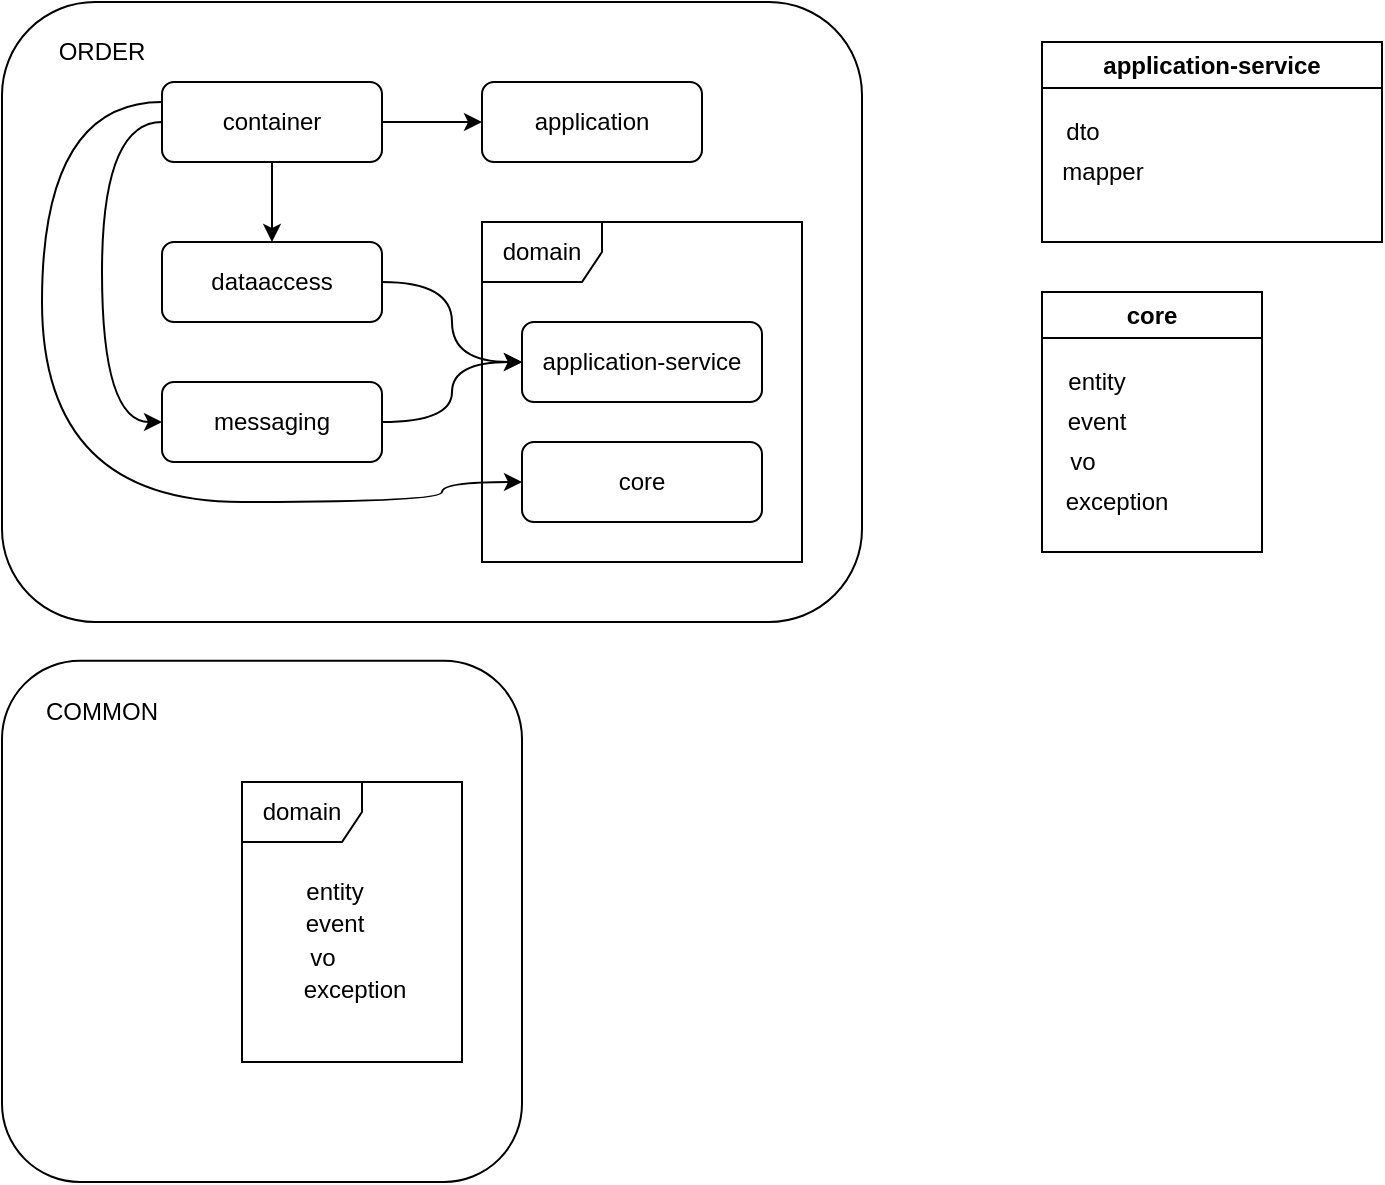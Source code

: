 <mxfile version="24.7.12">
  <diagram name="Page-1" id="0AuIlFrA3qtSqBh9HYX_">
    <mxGraphModel dx="1191" dy="601" grid="1" gridSize="10" guides="1" tooltips="1" connect="1" arrows="1" fold="1" page="1" pageScale="1" pageWidth="1654" pageHeight="1169" math="0" shadow="0">
      <root>
        <mxCell id="0" />
        <mxCell id="1" parent="0" />
        <mxCell id="QpL09bA1ULidEtYgjBEw-20" value="application-service" style="swimlane;whiteSpace=wrap;html=1;" vertex="1" parent="1">
          <mxGeometry x="540" y="30" width="170" height="100" as="geometry" />
        </mxCell>
        <mxCell id="QpL09bA1ULidEtYgjBEw-21" value="dto" style="text;html=1;align=center;verticalAlign=middle;resizable=0;points=[];autosize=1;strokeColor=none;fillColor=none;" vertex="1" parent="QpL09bA1ULidEtYgjBEw-20">
          <mxGeometry y="30" width="40" height="30" as="geometry" />
        </mxCell>
        <mxCell id="QpL09bA1ULidEtYgjBEw-23" value="mapper" style="text;html=1;align=center;verticalAlign=middle;resizable=0;points=[];autosize=1;strokeColor=none;fillColor=none;" vertex="1" parent="QpL09bA1ULidEtYgjBEw-20">
          <mxGeometry y="50" width="60" height="30" as="geometry" />
        </mxCell>
        <mxCell id="QpL09bA1ULidEtYgjBEw-24" value="core" style="swimlane;whiteSpace=wrap;html=1;" vertex="1" parent="1">
          <mxGeometry x="540" y="155" width="110" height="130" as="geometry" />
        </mxCell>
        <mxCell id="QpL09bA1ULidEtYgjBEw-25" value="entity" style="text;html=1;align=center;verticalAlign=middle;resizable=0;points=[];autosize=1;strokeColor=none;fillColor=none;" vertex="1" parent="QpL09bA1ULidEtYgjBEw-24">
          <mxGeometry x="2" y="30" width="50" height="30" as="geometry" />
        </mxCell>
        <mxCell id="QpL09bA1ULidEtYgjBEw-26" value="event" style="text;html=1;align=center;verticalAlign=middle;resizable=0;points=[];autosize=1;strokeColor=none;fillColor=none;" vertex="1" parent="QpL09bA1ULidEtYgjBEw-24">
          <mxGeometry x="2" y="50" width="50" height="30" as="geometry" />
        </mxCell>
        <mxCell id="QpL09bA1ULidEtYgjBEw-28" value="vo" style="text;html=1;align=center;verticalAlign=middle;resizable=0;points=[];autosize=1;strokeColor=none;fillColor=none;" vertex="1" parent="QpL09bA1ULidEtYgjBEw-24">
          <mxGeometry y="70" width="40" height="30" as="geometry" />
        </mxCell>
        <mxCell id="QpL09bA1ULidEtYgjBEw-29" value="exception" style="text;html=1;align=center;verticalAlign=middle;resizable=0;points=[];autosize=1;strokeColor=none;fillColor=none;" vertex="1" parent="QpL09bA1ULidEtYgjBEw-24">
          <mxGeometry x="2" y="90" width="70" height="30" as="geometry" />
        </mxCell>
        <mxCell id="QpL09bA1ULidEtYgjBEw-41" value="" style="rounded=1;whiteSpace=wrap;html=1;" vertex="1" parent="1">
          <mxGeometry x="20" y="10" width="430" height="310" as="geometry" />
        </mxCell>
        <mxCell id="QpL09bA1ULidEtYgjBEw-12" style="edgeStyle=orthogonalEdgeStyle;rounded=0;orthogonalLoop=1;jettySize=auto;html=1;exitX=1;exitY=0.5;exitDx=0;exitDy=0;" edge="1" parent="1" source="QpL09bA1ULidEtYgjBEw-1" target="QpL09bA1ULidEtYgjBEw-3">
          <mxGeometry relative="1" as="geometry" />
        </mxCell>
        <mxCell id="QpL09bA1ULidEtYgjBEw-13" value="" style="edgeStyle=orthogonalEdgeStyle;rounded=0;orthogonalLoop=1;jettySize=auto;html=1;" edge="1" parent="1" source="QpL09bA1ULidEtYgjBEw-1" target="QpL09bA1ULidEtYgjBEw-4">
          <mxGeometry relative="1" as="geometry" />
        </mxCell>
        <mxCell id="QpL09bA1ULidEtYgjBEw-14" style="edgeStyle=orthogonalEdgeStyle;rounded=0;orthogonalLoop=1;jettySize=auto;html=1;exitX=0;exitY=0.5;exitDx=0;exitDy=0;curved=1;entryX=0;entryY=0.5;entryDx=0;entryDy=0;" edge="1" parent="1" source="QpL09bA1ULidEtYgjBEw-1" target="QpL09bA1ULidEtYgjBEw-5">
          <mxGeometry relative="1" as="geometry">
            <Array as="points">
              <mxPoint x="70" y="70" />
              <mxPoint x="70" y="220" />
            </Array>
          </mxGeometry>
        </mxCell>
        <mxCell id="QpL09bA1ULidEtYgjBEw-18" style="edgeStyle=orthogonalEdgeStyle;rounded=0;orthogonalLoop=1;jettySize=auto;html=1;exitX=0;exitY=0.5;exitDx=0;exitDy=0;curved=1;" edge="1" parent="1">
          <mxGeometry relative="1" as="geometry">
            <mxPoint x="100" y="60" as="sourcePoint" />
            <mxPoint x="280" y="250" as="targetPoint" />
            <Array as="points">
              <mxPoint x="40" y="60" />
              <mxPoint x="40" y="260" />
              <mxPoint x="240" y="260" />
              <mxPoint x="240" y="250" />
            </Array>
          </mxGeometry>
        </mxCell>
        <mxCell id="QpL09bA1ULidEtYgjBEw-1" value="container" style="rounded=1;whiteSpace=wrap;html=1;" vertex="1" parent="1">
          <mxGeometry x="100" y="50" width="110" height="40" as="geometry" />
        </mxCell>
        <mxCell id="QpL09bA1ULidEtYgjBEw-3" value="application" style="rounded=1;whiteSpace=wrap;html=1;" vertex="1" parent="1">
          <mxGeometry x="260" y="50" width="110" height="40" as="geometry" />
        </mxCell>
        <mxCell id="QpL09bA1ULidEtYgjBEw-16" style="edgeStyle=orthogonalEdgeStyle;rounded=0;orthogonalLoop=1;jettySize=auto;html=1;exitX=1;exitY=0.5;exitDx=0;exitDy=0;entryX=0;entryY=0.5;entryDx=0;entryDy=0;curved=1;" edge="1" parent="1" source="QpL09bA1ULidEtYgjBEw-4" target="QpL09bA1ULidEtYgjBEw-8">
          <mxGeometry relative="1" as="geometry" />
        </mxCell>
        <mxCell id="QpL09bA1ULidEtYgjBEw-4" value="dataaccess" style="rounded=1;whiteSpace=wrap;html=1;" vertex="1" parent="1">
          <mxGeometry x="100" y="130" width="110" height="40" as="geometry" />
        </mxCell>
        <mxCell id="QpL09bA1ULidEtYgjBEw-17" style="edgeStyle=orthogonalEdgeStyle;rounded=0;orthogonalLoop=1;jettySize=auto;html=1;exitX=1;exitY=0.5;exitDx=0;exitDy=0;curved=1;entryX=0;entryY=0.5;entryDx=0;entryDy=0;" edge="1" parent="1" source="QpL09bA1ULidEtYgjBEw-5" target="QpL09bA1ULidEtYgjBEw-8">
          <mxGeometry relative="1" as="geometry" />
        </mxCell>
        <mxCell id="QpL09bA1ULidEtYgjBEw-5" value="messaging" style="rounded=1;whiteSpace=wrap;html=1;" vertex="1" parent="1">
          <mxGeometry x="100" y="200" width="110" height="40" as="geometry" />
        </mxCell>
        <mxCell id="QpL09bA1ULidEtYgjBEw-11" value="" style="group" vertex="1" connectable="0" parent="1">
          <mxGeometry x="260" y="120" width="160" height="170" as="geometry" />
        </mxCell>
        <mxCell id="QpL09bA1ULidEtYgjBEw-7" value="core" style="rounded=1;whiteSpace=wrap;html=1;" vertex="1" parent="QpL09bA1ULidEtYgjBEw-11">
          <mxGeometry x="20" y="110" width="120" height="40" as="geometry" />
        </mxCell>
        <mxCell id="QpL09bA1ULidEtYgjBEw-8" value="application-service" style="rounded=1;whiteSpace=wrap;html=1;" vertex="1" parent="QpL09bA1ULidEtYgjBEw-11">
          <mxGeometry x="20" y="50" width="120" height="40" as="geometry" />
        </mxCell>
        <mxCell id="QpL09bA1ULidEtYgjBEw-10" value="domain" style="shape=umlFrame;whiteSpace=wrap;html=1;pointerEvents=0;" vertex="1" parent="QpL09bA1ULidEtYgjBEw-11">
          <mxGeometry width="160" height="170" as="geometry" />
        </mxCell>
        <mxCell id="QpL09bA1ULidEtYgjBEw-43" value="ORDER" style="text;html=1;align=center;verticalAlign=middle;whiteSpace=wrap;rounded=0;" vertex="1" parent="1">
          <mxGeometry x="40" y="20" width="60" height="30" as="geometry" />
        </mxCell>
        <mxCell id="QpL09bA1ULidEtYgjBEw-44" value="" style="rounded=1;whiteSpace=wrap;html=1;" vertex="1" parent="1">
          <mxGeometry x="20" y="339.41" width="260" height="260.59" as="geometry" />
        </mxCell>
        <mxCell id="QpL09bA1ULidEtYgjBEw-45" value="COMMON" style="text;html=1;align=center;verticalAlign=middle;whiteSpace=wrap;rounded=0;" vertex="1" parent="1">
          <mxGeometry x="40" y="350" width="60" height="30" as="geometry" />
        </mxCell>
        <mxCell id="QpL09bA1ULidEtYgjBEw-46" value="" style="group" vertex="1" connectable="0" parent="1">
          <mxGeometry x="140" y="400" width="110" height="140" as="geometry" />
        </mxCell>
        <mxCell id="QpL09bA1ULidEtYgjBEw-33" value="domain" style="shape=umlFrame;whiteSpace=wrap;html=1;pointerEvents=0;" vertex="1" parent="QpL09bA1ULidEtYgjBEw-46">
          <mxGeometry width="110" height="140" as="geometry" />
        </mxCell>
        <mxCell id="QpL09bA1ULidEtYgjBEw-35" value="entity" style="text;html=1;align=center;verticalAlign=middle;resizable=0;points=[];autosize=1;strokeColor=none;fillColor=none;" vertex="1" parent="QpL09bA1ULidEtYgjBEw-46">
          <mxGeometry x="21.38" y="40.001" width="50" height="30" as="geometry" />
        </mxCell>
        <mxCell id="QpL09bA1ULidEtYgjBEw-36" value="event" style="text;html=1;align=center;verticalAlign=middle;resizable=0;points=[];autosize=1;strokeColor=none;fillColor=none;" vertex="1" parent="QpL09bA1ULidEtYgjBEw-46">
          <mxGeometry x="21.38" y="56.472" width="50" height="30" as="geometry" />
        </mxCell>
        <mxCell id="QpL09bA1ULidEtYgjBEw-37" value="vo" style="text;html=1;align=center;verticalAlign=middle;resizable=0;points=[];autosize=1;strokeColor=none;fillColor=none;" vertex="1" parent="QpL09bA1ULidEtYgjBEw-46">
          <mxGeometry x="20.005" y="72.942" width="40" height="30" as="geometry" />
        </mxCell>
        <mxCell id="QpL09bA1ULidEtYgjBEw-38" value="exception" style="text;html=1;align=center;verticalAlign=middle;resizable=0;points=[];autosize=1;strokeColor=none;fillColor=none;" vertex="1" parent="QpL09bA1ULidEtYgjBEw-46">
          <mxGeometry x="21.38" y="89.413" width="70" height="30" as="geometry" />
        </mxCell>
      </root>
    </mxGraphModel>
  </diagram>
</mxfile>
